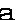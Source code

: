 beginfig(2)
% pickup pencircle scaled 1;
z1=(0,3);
z2=(2,4);
z3=(4,3);
z4=(4,1);
z5=(5,0);
z6=(2,2);
z7=(0,1);
z8=(2,0);
draw z1{up}..z2..{down}z3..{down}z4..z5;
draw z3{down}..{left}z6..z7..z8..{up}z4;
endfig;
end

